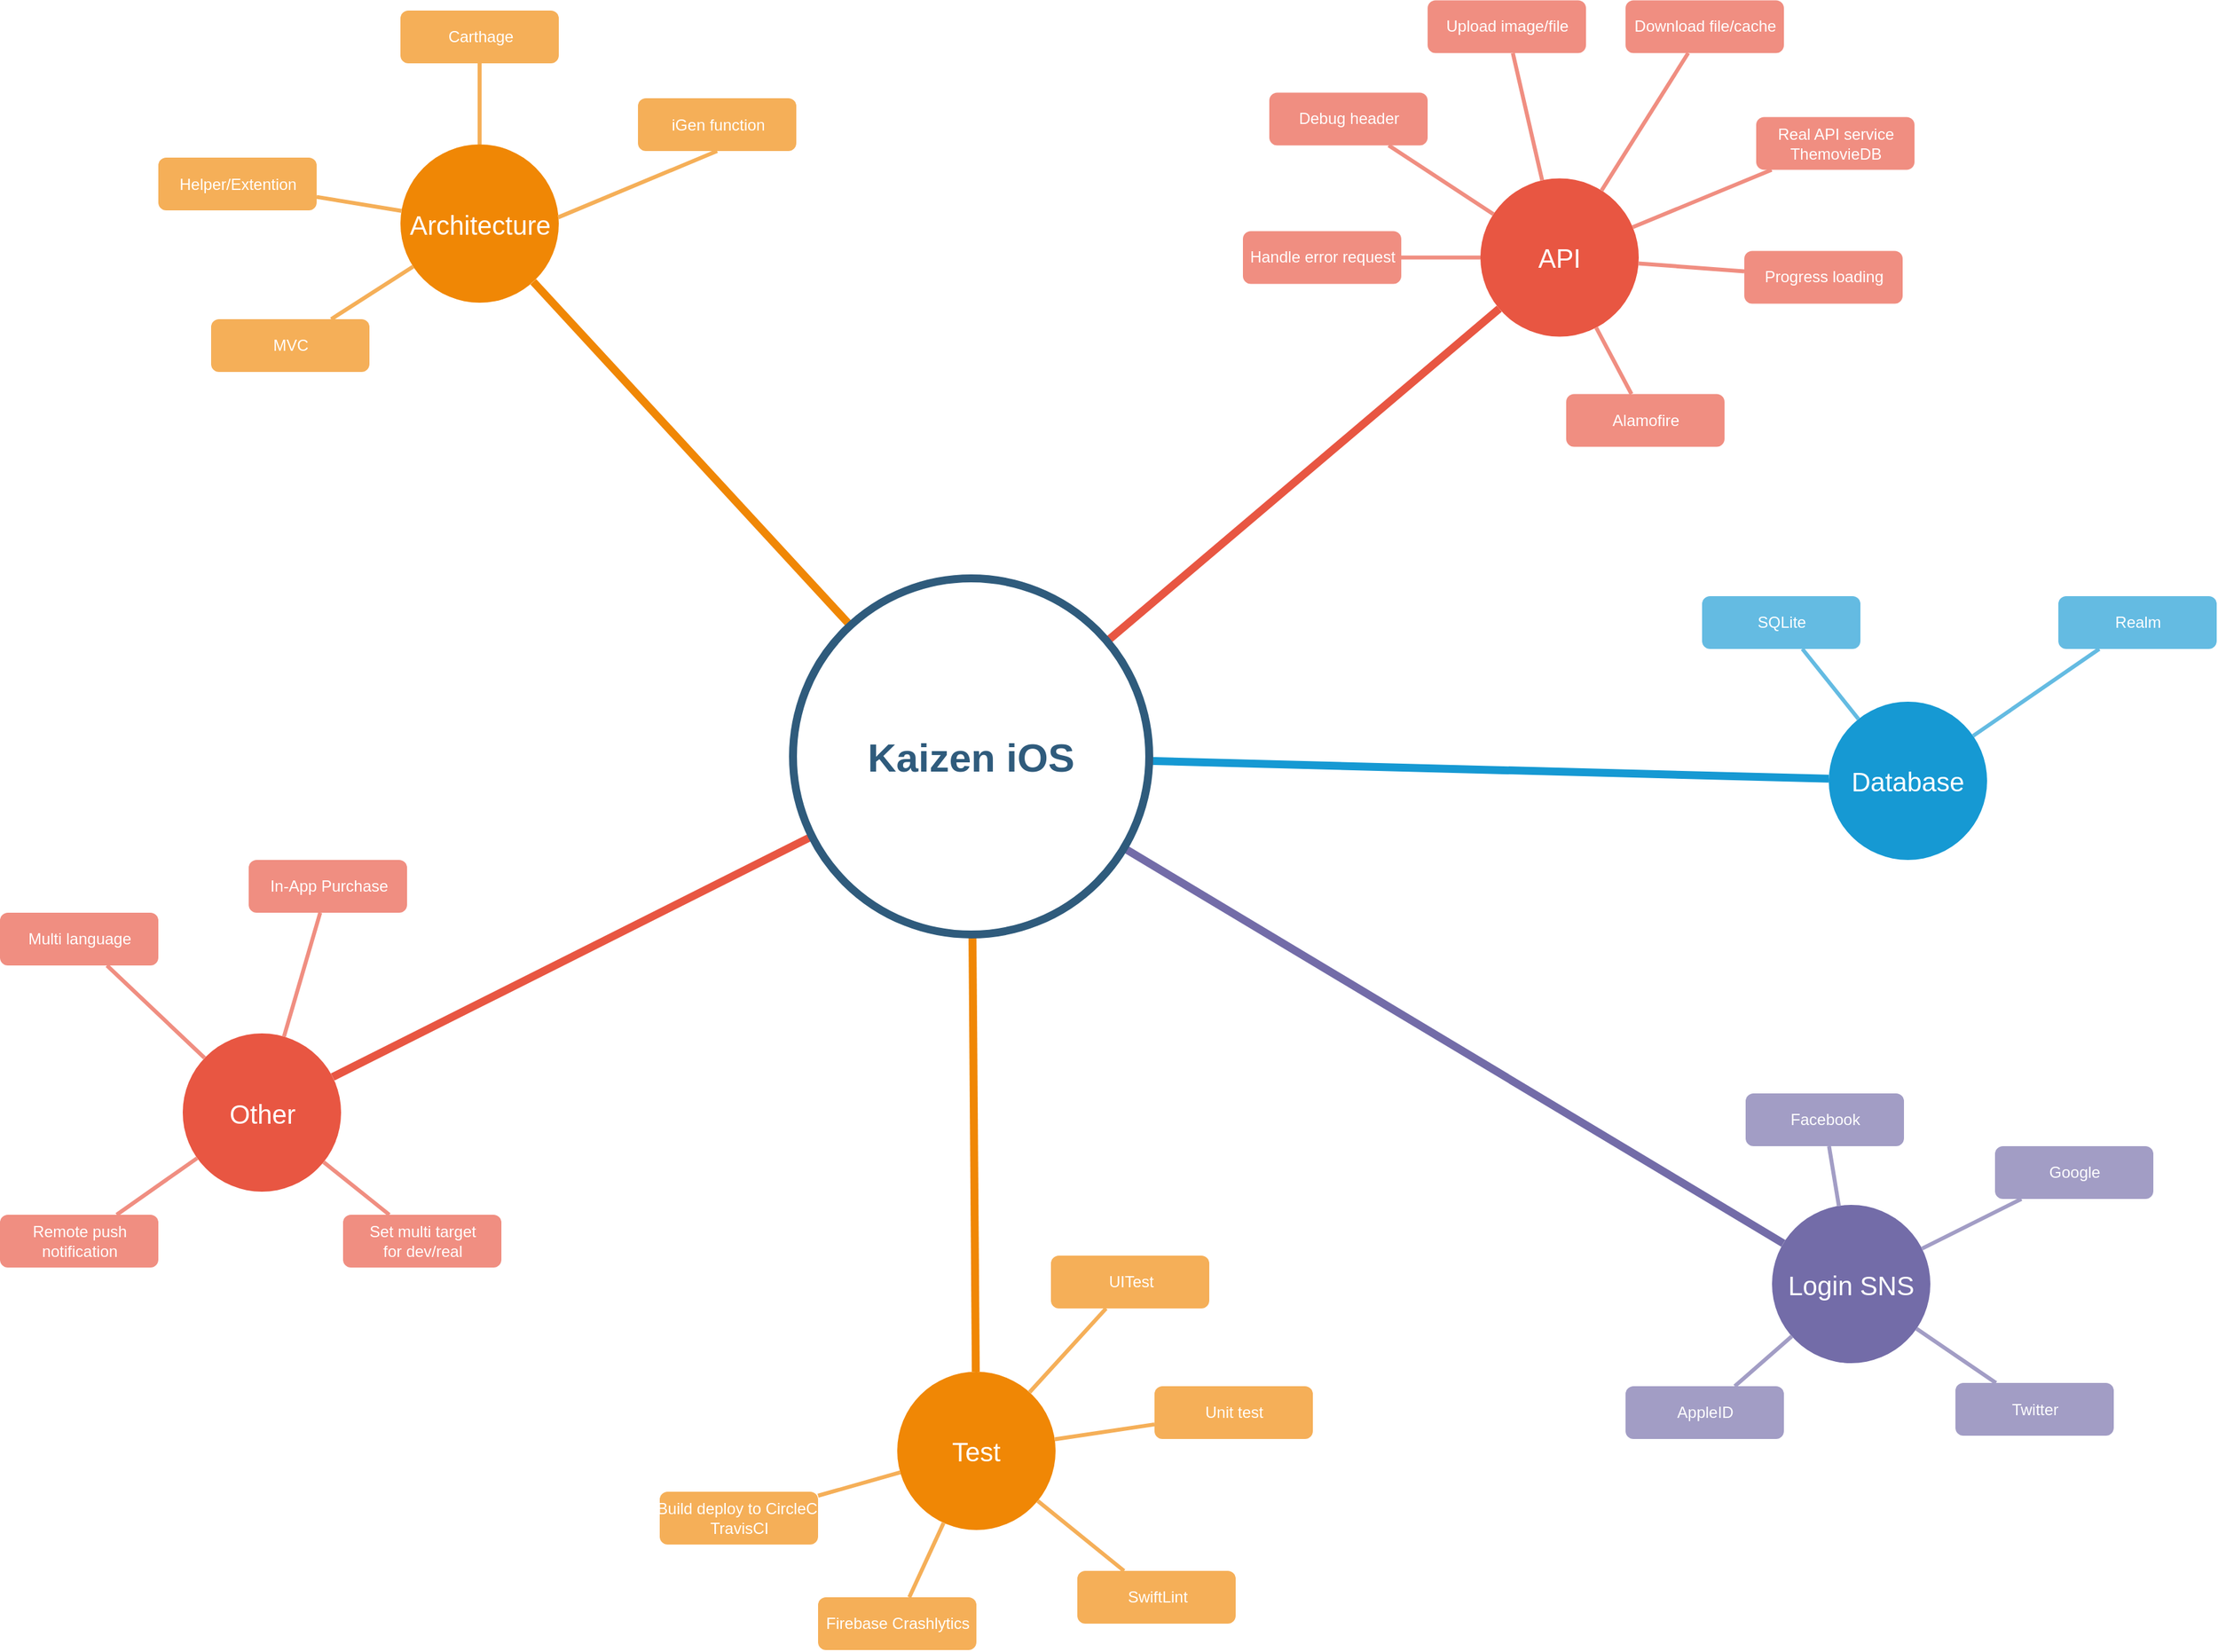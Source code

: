 <mxfile version="13.0.3" type="device"><diagram id="6a731a19-8d31-9384-78a2-239565b7b9f0" name="Page-1"><mxGraphModel dx="2873" dy="2075" grid="1" gridSize="10" guides="1" tooltips="1" connect="1" arrows="1" fold="1" page="1" pageScale="1" pageWidth="1169" pageHeight="827" background="#ffffff" math="0" shadow="0"><root><mxCell id="0"/><mxCell id="1" parent="0"/><mxCell id="1351" value="Architecture" style="ellipse;whiteSpace=wrap;html=1;shadow=0;fontFamily=Helvetica;fontSize=20;fontColor=#FFFFFF;align=center;strokeWidth=3;fillColor=#F08705;strokeColor=none;gradientColor=none;" parent="1" vertex="1"><mxGeometry x="663.5" y="347.5" width="120" height="120" as="geometry"/></mxCell><mxCell id="1352" value="API" style="ellipse;whiteSpace=wrap;html=1;shadow=0;fontFamily=Helvetica;fontSize=20;fontColor=#FFFFFF;align=center;strokeWidth=3;fillColor=#E85642;strokeColor=none;" parent="1" vertex="1"><mxGeometry x="1482" y="373.25" width="120" height="120" as="geometry"/></mxCell><mxCell id="1353" value="Database" style="ellipse;whiteSpace=wrap;html=1;shadow=0;fontFamily=Helvetica;fontSize=20;fontColor=#FFFFFF;align=center;strokeWidth=3;fillColor=#1699D3;strokeColor=none;" parent="1" vertex="1"><mxGeometry x="1746" y="770" width="120" height="120" as="geometry"/></mxCell><mxCell id="1354" value="Login SNS" style="ellipse;whiteSpace=wrap;html=1;shadow=0;fontFamily=Helvetica;fontSize=20;fontColor=#FFFFFF;align=center;strokeWidth=3;fillColor=#736ca8;strokeColor=none;" parent="1" vertex="1"><mxGeometry x="1703" y="1151.5" width="120" height="120" as="geometry"/></mxCell><mxCell id="1355" value="Test" style="ellipse;whiteSpace=wrap;html=1;shadow=0;fontFamily=Helvetica;fontSize=20;fontColor=#FFFFFF;align=center;strokeWidth=3;fillColor=#F08705;strokeColor=none;" parent="1" vertex="1"><mxGeometry x="1040" y="1278" width="120" height="120" as="geometry"/></mxCell><mxCell id="1356" value="Other" style="ellipse;whiteSpace=wrap;html=1;shadow=0;fontFamily=Helvetica;fontSize=20;fontColor=#FFFFFF;align=center;strokeWidth=3;fillColor=#E85642;strokeColor=none;" parent="1" vertex="1"><mxGeometry x="498.5" y="1021.5" width="120" height="120" as="geometry"/></mxCell><mxCell id="1357" value="MVC" style="rounded=1;fillColor=#f5af58;strokeColor=none;strokeWidth=3;shadow=0;html=1;fontColor=#FFFFFF;" parent="1" vertex="1"><mxGeometry x="520" y="480" width="120" height="40" as="geometry"/></mxCell><mxCell id="1360" style="endArrow=none;strokeWidth=6;strokeColor=#f08705;html=1;" parent="1" source="1515" target="1351" edge="1"><mxGeometry relative="1" as="geometry"/></mxCell><mxCell id="1361" style="endArrow=none;strokeWidth=6;strokeColor=#E85642;html=1;" parent="1" source="1515" target="1352" edge="1"><mxGeometry relative="1" as="geometry"/></mxCell><mxCell id="1362" style="endArrow=none;strokeWidth=6;strokeColor=#1699D3;html=1;" parent="1" source="1515" target="1353" edge="1"><mxGeometry relative="1" as="geometry"/></mxCell><mxCell id="1364" style="endArrow=none;strokeWidth=6;strokeColor=#736ca8;html=1;" parent="1" source="1515" target="1354" edge="1"><mxGeometry relative="1" as="geometry"/></mxCell><mxCell id="1365" value="" style="edgeStyle=none;endArrow=none;strokeWidth=6;strokeColor=#F08705;html=1;" parent="1" source="1515" target="1355" edge="1"><mxGeometry x="181" y="226.5" width="100" height="100" as="geometry"><mxPoint x="181" y="326.5" as="sourcePoint"/><mxPoint x="281" y="226.5" as="targetPoint"/></mxGeometry></mxCell><mxCell id="1366" value="" style="edgeStyle=none;endArrow=none;strokeWidth=6;strokeColor=#E85642;html=1;" parent="1" source="1515" target="1356" edge="1"><mxGeometry x="181" y="226.5" width="100" height="100" as="geometry"><mxPoint x="181" y="326.5" as="sourcePoint"/><mxPoint x="281" y="226.5" as="targetPoint"/></mxGeometry></mxCell><mxCell id="1388" value="Helper/Extention" style="rounded=1;fillColor=#f5af58;strokeColor=none;strokeWidth=3;shadow=0;html=1;fontColor=#FFFFFF;" parent="1" vertex="1"><mxGeometry x="480" y="357.5" width="120" height="40" as="geometry"/></mxCell><mxCell id="1399" value="" style="edgeStyle=none;endArrow=none;strokeWidth=3;strokeColor=#F5AF58;html=1;" parent="1" source="1351" target="1357" edge="1"><mxGeometry x="-436.5" y="127.5" width="100" height="100" as="geometry"><mxPoint x="-436.5" y="227.5" as="sourcePoint"/><mxPoint x="-336.5" y="127.5" as="targetPoint"/></mxGeometry></mxCell><mxCell id="1400" value="" style="edgeStyle=none;endArrow=none;strokeWidth=3;strokeColor=#F5AF58;html=1;" parent="1" source="1351" target="1388" edge="1"><mxGeometry x="-436.5" y="127.5" width="100" height="100" as="geometry"><mxPoint x="-436.5" y="227.5" as="sourcePoint"/><mxPoint x="-336.5" y="127.5" as="targetPoint"/></mxGeometry></mxCell><mxCell id="1413" value="Alamofire" style="rounded=1;fillColor=#f08e81;strokeColor=none;strokeWidth=3;shadow=0;html=1;fontColor=#FFFFFF;" parent="1" vertex="1"><mxGeometry x="1547" y="536.75" width="120" height="40" as="geometry"/></mxCell><mxCell id="1414" value="Handle error request" style="rounded=1;fillColor=#f08e81;strokeColor=none;strokeWidth=3;shadow=0;html=1;fontColor=#FFFFFF;" parent="1" vertex="1"><mxGeometry x="1302" y="413.25" width="120" height="40" as="geometry"/></mxCell><mxCell id="1415" value="Debug header" style="rounded=1;fillColor=#f08e81;strokeColor=none;strokeWidth=3;shadow=0;html=1;fontColor=#FFFFFF;" parent="1" vertex="1"><mxGeometry x="1322" y="308.25" width="120" height="40" as="geometry"/></mxCell><mxCell id="1416" value="Upload image/file" style="rounded=1;fillColor=#f08e81;strokeColor=none;strokeWidth=3;shadow=0;html=1;fontColor=#FFFFFF;" parent="1" vertex="1"><mxGeometry x="1442" y="238.25" width="120" height="40" as="geometry"/></mxCell><mxCell id="1417" value="Download file/cache" style="rounded=1;fillColor=#f08e81;strokeColor=none;strokeWidth=3;shadow=0;html=1;fontColor=#FFFFFF;" parent="1" vertex="1"><mxGeometry x="1592" y="238.25" width="120" height="40" as="geometry"/></mxCell><mxCell id="1418" value="Real API service &lt;br&gt;ThemovieDB" style="rounded=1;fillColor=#f08e81;strokeColor=none;strokeWidth=3;shadow=0;html=1;fontColor=#FFFFFF;" parent="1" vertex="1"><mxGeometry x="1691" y="326.75" width="120" height="40" as="geometry"/></mxCell><mxCell id="1419" value="Progress loading" style="rounded=1;fillColor=#f08e81;strokeColor=none;strokeWidth=3;shadow=0;html=1;fontColor=#FFFFFF;" parent="1" vertex="1"><mxGeometry x="1682" y="428.25" width="120" height="40" as="geometry"/></mxCell><mxCell id="1424" value="" style="edgeStyle=none;endArrow=none;strokeWidth=3;strokeColor=#F08E81;html=1;" parent="1" source="1352" target="1413" edge="1"><mxGeometry x="-188" y="123.25" width="100" height="100" as="geometry"><mxPoint x="-188" y="223.25" as="sourcePoint"/><mxPoint x="-88" y="123.25" as="targetPoint"/></mxGeometry></mxCell><mxCell id="1425" value="" style="edgeStyle=none;endArrow=none;strokeWidth=3;strokeColor=#F08E81;html=1;" parent="1" source="1352" target="1414" edge="1"><mxGeometry x="-188" y="123.25" width="100" height="100" as="geometry"><mxPoint x="-188" y="223.25" as="sourcePoint"/><mxPoint x="-88" y="123.25" as="targetPoint"/></mxGeometry></mxCell><mxCell id="1426" value="" style="edgeStyle=none;endArrow=none;strokeWidth=3;strokeColor=#F08E81;html=1;" parent="1" source="1352" target="1415" edge="1"><mxGeometry x="-188" y="123.25" width="100" height="100" as="geometry"><mxPoint x="-188" y="223.25" as="sourcePoint"/><mxPoint x="-88" y="123.25" as="targetPoint"/></mxGeometry></mxCell><mxCell id="1427" value="" style="edgeStyle=none;endArrow=none;strokeWidth=3;strokeColor=#F08E81;html=1;" parent="1" source="1352" target="1416" edge="1"><mxGeometry x="-188" y="123.25" width="100" height="100" as="geometry"><mxPoint x="-188" y="223.25" as="sourcePoint"/><mxPoint x="-88" y="123.25" as="targetPoint"/></mxGeometry></mxCell><mxCell id="1428" value="" style="edgeStyle=none;endArrow=none;strokeWidth=3;strokeColor=#F08E81;html=1;" parent="1" source="1352" target="1417" edge="1"><mxGeometry x="-188" y="123.25" width="100" height="100" as="geometry"><mxPoint x="-188" y="223.25" as="sourcePoint"/><mxPoint x="-88" y="123.25" as="targetPoint"/></mxGeometry></mxCell><mxCell id="1429" value="" style="edgeStyle=none;endArrow=none;strokeWidth=3;strokeColor=#F08E81;html=1;" parent="1" source="1352" target="1418" edge="1"><mxGeometry x="-188" y="123.25" width="100" height="100" as="geometry"><mxPoint x="-188" y="223.25" as="sourcePoint"/><mxPoint x="-88" y="123.25" as="targetPoint"/></mxGeometry></mxCell><mxCell id="1430" value="" style="edgeStyle=none;endArrow=none;strokeWidth=3;strokeColor=#F08E81;html=1;" parent="1" source="1352" target="1419" edge="1"><mxGeometry x="-188" y="123.25" width="100" height="100" as="geometry"><mxPoint x="-188" y="223.25" as="sourcePoint"/><mxPoint x="-88" y="123.25" as="targetPoint"/></mxGeometry></mxCell><mxCell id="1435" value="SQLite" style="rounded=1;fillColor=#64BBE2;strokeColor=none;strokeWidth=3;shadow=0;html=1;fontColor=#FFFFFF;" parent="1" vertex="1"><mxGeometry x="1650" y="690" width="120" height="40" as="geometry"/></mxCell><mxCell id="1436" value="Realm" style="rounded=1;fillColor=#64BBE2;strokeColor=none;strokeWidth=3;shadow=0;html=1;fontColor=#FFFFFF;" parent="1" vertex="1"><mxGeometry x="1920" y="690" width="120" height="40" as="geometry"/></mxCell><mxCell id="1446" value="" style="edgeStyle=none;endArrow=none;strokeWidth=3;strokeColor=#64BBE2;html=1;" parent="1" source="1353" target="1435" edge="1"><mxGeometry x="-214" y="160" width="100" height="100" as="geometry"><mxPoint x="-214" y="260" as="sourcePoint"/><mxPoint x="-114" y="160" as="targetPoint"/></mxGeometry></mxCell><mxCell id="1447" value="" style="edgeStyle=none;endArrow=none;strokeWidth=3;strokeColor=#64BBE2;html=1;" parent="1" source="1353" target="1436" edge="1"><mxGeometry x="-214" y="160" width="100" height="100" as="geometry"><mxPoint x="-214" y="260" as="sourcePoint"/><mxPoint x="-114" y="160" as="targetPoint"/></mxGeometry></mxCell><mxCell id="1457" value="Facebook" style="rounded=1;fillColor=#a29dc5;strokeColor=none;strokeWidth=3;shadow=0;html=1;fontColor=#FFFFFF;" parent="1" vertex="1"><mxGeometry x="1683" y="1067" width="120" height="40" as="geometry"/></mxCell><mxCell id="1459" value="Google" style="rounded=1;fillColor=#a29dc5;strokeColor=none;strokeWidth=3;shadow=0;html=1;fontColor=#FFFFFF;" parent="1" vertex="1"><mxGeometry x="1872" y="1107" width="120" height="40" as="geometry"/></mxCell><mxCell id="1460" value="Twitter" style="rounded=1;fillColor=#a29dc5;strokeColor=none;strokeWidth=3;shadow=0;html=1;fontColor=#FFFFFF;" parent="1" vertex="1"><mxGeometry x="1842" y="1286.5" width="120" height="40" as="geometry"/></mxCell><mxCell id="1461" value="AppleID" style="rounded=1;fillColor=#a29dc5;strokeColor=none;strokeWidth=3;shadow=0;html=1;fontColor=#FFFFFF;" parent="1" vertex="1"><mxGeometry x="1592" y="1289" width="120" height="40" as="geometry"/></mxCell><mxCell id="1463" value="" style="edgeStyle=none;endArrow=none;strokeWidth=3;strokeColor=#A29DC5;html=1;" parent="1" source="1354" target="1460" edge="1"><mxGeometry x="243" y="-123.5" width="100" height="100" as="geometry"><mxPoint x="243" y="-23.5" as="sourcePoint"/><mxPoint x="343" y="-123.5" as="targetPoint"/></mxGeometry></mxCell><mxCell id="1464" value="" style="edgeStyle=none;endArrow=none;strokeWidth=3;strokeColor=#A29DC5;html=1;" parent="1" source="1354" target="1461" edge="1"><mxGeometry x="243" y="-123.5" width="100" height="100" as="geometry"><mxPoint x="243" y="-23.5" as="sourcePoint"/><mxPoint x="343" y="-123.5" as="targetPoint"/></mxGeometry></mxCell><mxCell id="1467" value="" style="edgeStyle=none;endArrow=none;strokeWidth=3;strokeColor=#A29DC5;html=1;" parent="1" source="1354" target="1457" edge="1"><mxGeometry x="243" y="-123.5" width="100" height="100" as="geometry"><mxPoint x="243" y="-23.5" as="sourcePoint"/><mxPoint x="343" y="-123.5" as="targetPoint"/></mxGeometry></mxCell><mxCell id="1468" value="Unit test" style="rounded=1;fillColor=#f5af58;strokeColor=none;strokeWidth=3;shadow=0;html=1;fontColor=#FFFFFF;" parent="1" vertex="1"><mxGeometry x="1235" y="1289" width="120" height="40" as="geometry"/></mxCell><mxCell id="1469" value="SwiftLint" style="rounded=1;fillColor=#f5af58;strokeColor=none;strokeWidth=3;shadow=0;html=1;fontColor=#FFFFFF;" parent="1" vertex="1"><mxGeometry x="1176.5" y="1429" width="120" height="40" as="geometry"/></mxCell><mxCell id="1470" value="Firebase Crashlytics" style="rounded=1;fillColor=#f5af58;strokeColor=none;strokeWidth=3;shadow=0;html=1;fontColor=#FFFFFF;" parent="1" vertex="1"><mxGeometry x="980" y="1449" width="120" height="40" as="geometry"/></mxCell><mxCell id="1471" value="Build deploy to CircleCI&lt;br&gt;TravisCI" style="rounded=1;fillColor=#f5af58;strokeColor=none;strokeWidth=3;shadow=0;html=1;fontColor=#FFFFFF;" parent="1" vertex="1"><mxGeometry x="860" y="1369" width="120" height="40" as="geometry"/></mxCell><mxCell id="1478" value="UITest" style="rounded=1;fillColor=#f5af58;strokeColor=none;strokeWidth=3;shadow=0;html=1;fontColor=#FFFFFF;" parent="1" vertex="1"><mxGeometry x="1156.5" y="1190" width="120" height="40" as="geometry"/></mxCell><mxCell id="1479" value="" style="edgeStyle=none;endArrow=none;strokeWidth=3;strokeColor=#F5AF58;html=1;" parent="1" source="1355" target="1478" edge="1"><mxGeometry x="120" y="8" width="100" height="100" as="geometry"><mxPoint x="120" y="108" as="sourcePoint"/><mxPoint x="220" y="8" as="targetPoint"/></mxGeometry></mxCell><mxCell id="1480" value="" style="edgeStyle=none;endArrow=none;strokeWidth=3;strokeColor=#F5AF58;html=1;" parent="1" source="1355" target="1468" edge="1"><mxGeometry x="120" y="8" width="100" height="100" as="geometry"><mxPoint x="120" y="108" as="sourcePoint"/><mxPoint x="220" y="8" as="targetPoint"/></mxGeometry></mxCell><mxCell id="1481" value="" style="edgeStyle=none;endArrow=none;strokeWidth=3;strokeColor=#F5AF58;html=1;" parent="1" source="1355" target="1469" edge="1"><mxGeometry x="120" y="8" width="100" height="100" as="geometry"><mxPoint x="120" y="108" as="sourcePoint"/><mxPoint x="220" y="8" as="targetPoint"/></mxGeometry></mxCell><mxCell id="1482" value="" style="edgeStyle=none;endArrow=none;strokeWidth=3;strokeColor=#F5AF58;html=1;" parent="1" source="1355" target="1470" edge="1"><mxGeometry x="120" y="8" width="100" height="100" as="geometry"><mxPoint x="120" y="108" as="sourcePoint"/><mxPoint x="220" y="8" as="targetPoint"/></mxGeometry></mxCell><mxCell id="1483" value="" style="edgeStyle=none;endArrow=none;strokeWidth=3;strokeColor=#F5AF58;html=1;" parent="1" source="1355" target="1471" edge="1"><mxGeometry x="120" y="8" width="100" height="100" as="geometry"><mxPoint x="120" y="108" as="sourcePoint"/><mxPoint x="220" y="8" as="targetPoint"/></mxGeometry></mxCell><mxCell id="1490" value="In-App Purchase" style="rounded=1;fillColor=#f08e81;strokeColor=none;strokeWidth=3;shadow=0;html=1;fontColor=#FFFFFF;" parent="1" vertex="1"><mxGeometry x="548.5" y="890" width="120" height="40" as="geometry"/></mxCell><mxCell id="1491" value="Multi language" style="rounded=1;fillColor=#f08e81;strokeColor=none;strokeWidth=3;shadow=0;html=1;fontColor=#FFFFFF;" parent="1" vertex="1"><mxGeometry x="360" y="930" width="120" height="40" as="geometry"/></mxCell><mxCell id="1492" value="Remote push &lt;br&gt;notification" style="rounded=1;fillColor=#f08e81;strokeColor=none;strokeWidth=3;shadow=0;html=1;fontColor=#FFFFFF;" parent="1" vertex="1"><mxGeometry x="360" y="1159" width="120" height="40" as="geometry"/></mxCell><mxCell id="1501" value="Set multi target &lt;br&gt;for dev/real" style="rounded=1;fillColor=#f08e81;strokeColor=none;strokeWidth=3;shadow=0;html=1;fontColor=#FFFFFF;" parent="1" vertex="1"><mxGeometry x="620" y="1159" width="120" height="40" as="geometry"/></mxCell><mxCell id="1502" value="" style="edgeStyle=none;endArrow=none;strokeWidth=3;strokeColor=#F08E81;html=1;" parent="1" source="1356" target="1501" edge="1"><mxGeometry x="128.5" y="-98.5" width="100" height="100" as="geometry"><mxPoint x="128.5" y="1.5" as="sourcePoint"/><mxPoint x="228.5" y="-98.5" as="targetPoint"/></mxGeometry></mxCell><mxCell id="1503" value="" style="edgeStyle=none;endArrow=none;strokeWidth=3;strokeColor=#F08E81;html=1;" parent="1" source="1356" target="1490" edge="1"><mxGeometry x="128.5" y="-98.5" width="100" height="100" as="geometry"><mxPoint x="128.5" y="1.5" as="sourcePoint"/><mxPoint x="228.5" y="-98.5" as="targetPoint"/></mxGeometry></mxCell><mxCell id="1504" value="" style="edgeStyle=none;endArrow=none;strokeWidth=3;strokeColor=#F08E81;html=1;" parent="1" source="1356" target="1491" edge="1"><mxGeometry x="128.5" y="-98.5" width="100" height="100" as="geometry"><mxPoint x="128.5" y="1.5" as="sourcePoint"/><mxPoint x="228.5" y="-98.5" as="targetPoint"/></mxGeometry></mxCell><mxCell id="1505" value="" style="edgeStyle=none;endArrow=none;strokeWidth=3;strokeColor=#F08E81;html=1;" parent="1" source="1356" target="1492" edge="1"><mxGeometry x="128.5" y="-98.5" width="100" height="100" as="geometry"><mxPoint x="128.5" y="1.5" as="sourcePoint"/><mxPoint x="228.5" y="-98.5" as="targetPoint"/></mxGeometry></mxCell><mxCell id="1514" style="edgeStyle=orthogonalEdgeStyle;rounded=0;html=1;exitX=0.75;exitY=0;entryX=0.75;entryY=0;startArrow=none;startFill=0;endArrow=block;endFill=1;jettySize=auto;orthogonalLoop=1;strokeColor=#12aab5;strokeWidth=6;fontSize=20;fontColor=#2F5B7C;" parent="1" source="1414" target="1414" edge="1"><mxGeometry relative="1" as="geometry"/></mxCell><mxCell id="1515" value="Kaizen iOS" style="ellipse;whiteSpace=wrap;html=1;shadow=0;fontFamily=Helvetica;fontSize=30;fontColor=#2F5B7C;align=center;strokeColor=#2F5B7C;strokeWidth=6;fillColor=#FFFFFF;fontStyle=1;gradientColor=none;" parent="1" vertex="1"><mxGeometry x="961" y="676.5" width="270" height="270" as="geometry"/></mxCell><mxCell id="1541" value="" style="edgeStyle=none;endArrow=none;strokeWidth=3;strokeColor=#A29DC5;html=1;" parent="1" source="1354" target="1459" edge="1"><mxGeometry x="-1182" y="-428.5" width="100" height="100" as="geometry"><mxPoint x="-1182" y="-328.5" as="sourcePoint"/><mxPoint x="-1082" y="-428.5" as="targetPoint"/></mxGeometry></mxCell><mxCell id="4I-vM654VscFepmiQbHX-1553" value="Carthage" style="rounded=1;fillColor=#f5af58;strokeColor=none;strokeWidth=3;shadow=0;html=1;fontColor=#FFFFFF;" vertex="1" parent="1"><mxGeometry x="663.5" y="246" width="120" height="40" as="geometry"/></mxCell><mxCell id="4I-vM654VscFepmiQbHX-1554" value="iGen function" style="rounded=1;fillColor=#f5af58;strokeColor=none;strokeWidth=3;shadow=0;html=1;fontColor=#FFFFFF;" vertex="1" parent="1"><mxGeometry x="843.5" y="312.5" width="120" height="40" as="geometry"/></mxCell><mxCell id="4I-vM654VscFepmiQbHX-1555" value="" style="edgeStyle=none;endArrow=none;strokeWidth=3;strokeColor=#F5AF58;html=1;entryX=0.5;entryY=1;entryDx=0;entryDy=0;" edge="1" parent="1" source="1351" target="4I-vM654VscFepmiQbHX-1553"><mxGeometry x="-386.5" y="42.1" width="100" height="100" as="geometry"><mxPoint x="714.273" y="312.503" as="sourcePoint"/><mxPoint x="650" y="301.909" as="targetPoint"/></mxGeometry></mxCell><mxCell id="4I-vM654VscFepmiQbHX-1556" value="" style="edgeStyle=none;endArrow=none;strokeWidth=3;strokeColor=#F5AF58;html=1;exitX=0.5;exitY=1;exitDx=0;exitDy=0;entryX=0.996;entryY=0.461;entryDx=0;entryDy=0;entryPerimeter=0;" edge="1" parent="1" source="4I-vM654VscFepmiQbHX-1554" target="1351"><mxGeometry x="-216.5" y="127.1" width="100" height="100" as="geometry"><mxPoint x="884.273" y="397.503" as="sourcePoint"/><mxPoint x="820" y="386.909" as="targetPoint"/></mxGeometry></mxCell></root></mxGraphModel></diagram></mxfile>